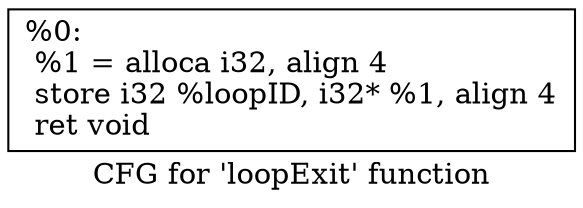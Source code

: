 digraph "CFG for 'loopExit' function" {
	label="CFG for 'loopExit' function";

	Node0x2bd07e0 [shape=record,label="{%0:\l  %1 = alloca i32, align 4\l  store i32 %loopID, i32* %1, align 4\l  ret void\l}"];
}
